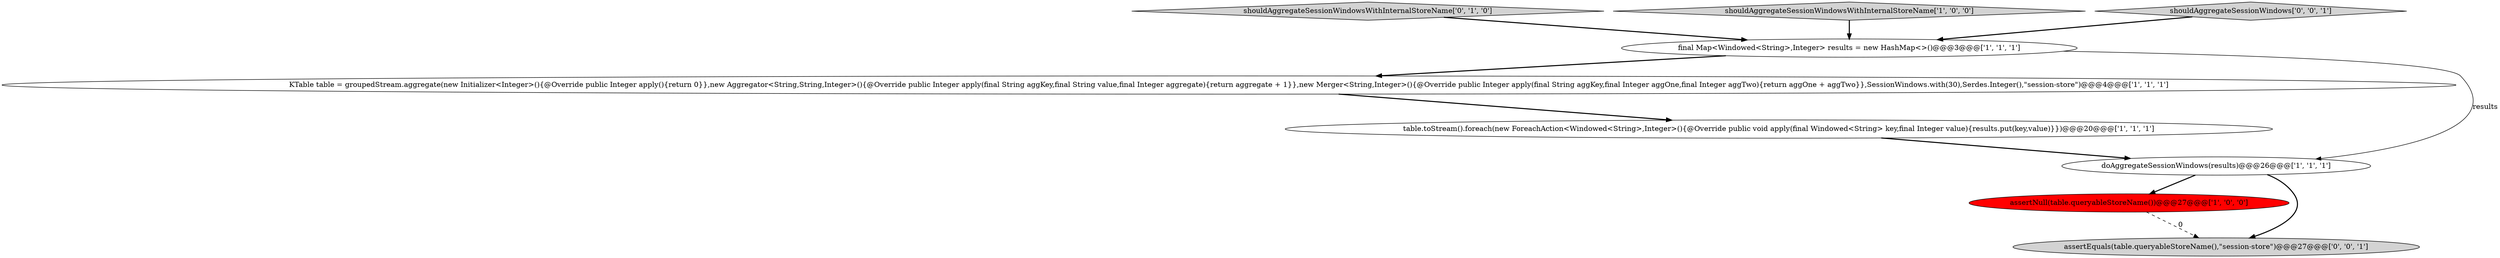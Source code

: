 digraph {
4 [style = filled, label = "assertNull(table.queryableStoreName())@@@27@@@['1', '0', '0']", fillcolor = red, shape = ellipse image = "AAA1AAABBB1BBB"];
0 [style = filled, label = "KTable table = groupedStream.aggregate(new Initializer<Integer>(){@Override public Integer apply(){return 0}},new Aggregator<String,String,Integer>(){@Override public Integer apply(final String aggKey,final String value,final Integer aggregate){return aggregate + 1}},new Merger<String,Integer>(){@Override public Integer apply(final String aggKey,final Integer aggOne,final Integer aggTwo){return aggOne + aggTwo}},SessionWindows.with(30),Serdes.Integer(),\"session-store\")@@@4@@@['1', '1', '1']", fillcolor = white, shape = ellipse image = "AAA0AAABBB1BBB"];
6 [style = filled, label = "shouldAggregateSessionWindowsWithInternalStoreName['0', '1', '0']", fillcolor = lightgray, shape = diamond image = "AAA0AAABBB2BBB"];
1 [style = filled, label = "table.toStream().foreach(new ForeachAction<Windowed<String>,Integer>(){@Override public void apply(final Windowed<String> key,final Integer value){results.put(key,value)}})@@@20@@@['1', '1', '1']", fillcolor = white, shape = ellipse image = "AAA0AAABBB1BBB"];
3 [style = filled, label = "doAggregateSessionWindows(results)@@@26@@@['1', '1', '1']", fillcolor = white, shape = ellipse image = "AAA0AAABBB1BBB"];
2 [style = filled, label = "shouldAggregateSessionWindowsWithInternalStoreName['1', '0', '0']", fillcolor = lightgray, shape = diamond image = "AAA0AAABBB1BBB"];
8 [style = filled, label = "shouldAggregateSessionWindows['0', '0', '1']", fillcolor = lightgray, shape = diamond image = "AAA0AAABBB3BBB"];
5 [style = filled, label = "final Map<Windowed<String>,Integer> results = new HashMap<>()@@@3@@@['1', '1', '1']", fillcolor = white, shape = ellipse image = "AAA0AAABBB1BBB"];
7 [style = filled, label = "assertEquals(table.queryableStoreName(),\"session-store\")@@@27@@@['0', '0', '1']", fillcolor = lightgray, shape = ellipse image = "AAA0AAABBB3BBB"];
1->3 [style = bold, label=""];
6->5 [style = bold, label=""];
8->5 [style = bold, label=""];
5->0 [style = bold, label=""];
3->7 [style = bold, label=""];
5->3 [style = solid, label="results"];
4->7 [style = dashed, label="0"];
3->4 [style = bold, label=""];
0->1 [style = bold, label=""];
2->5 [style = bold, label=""];
}
